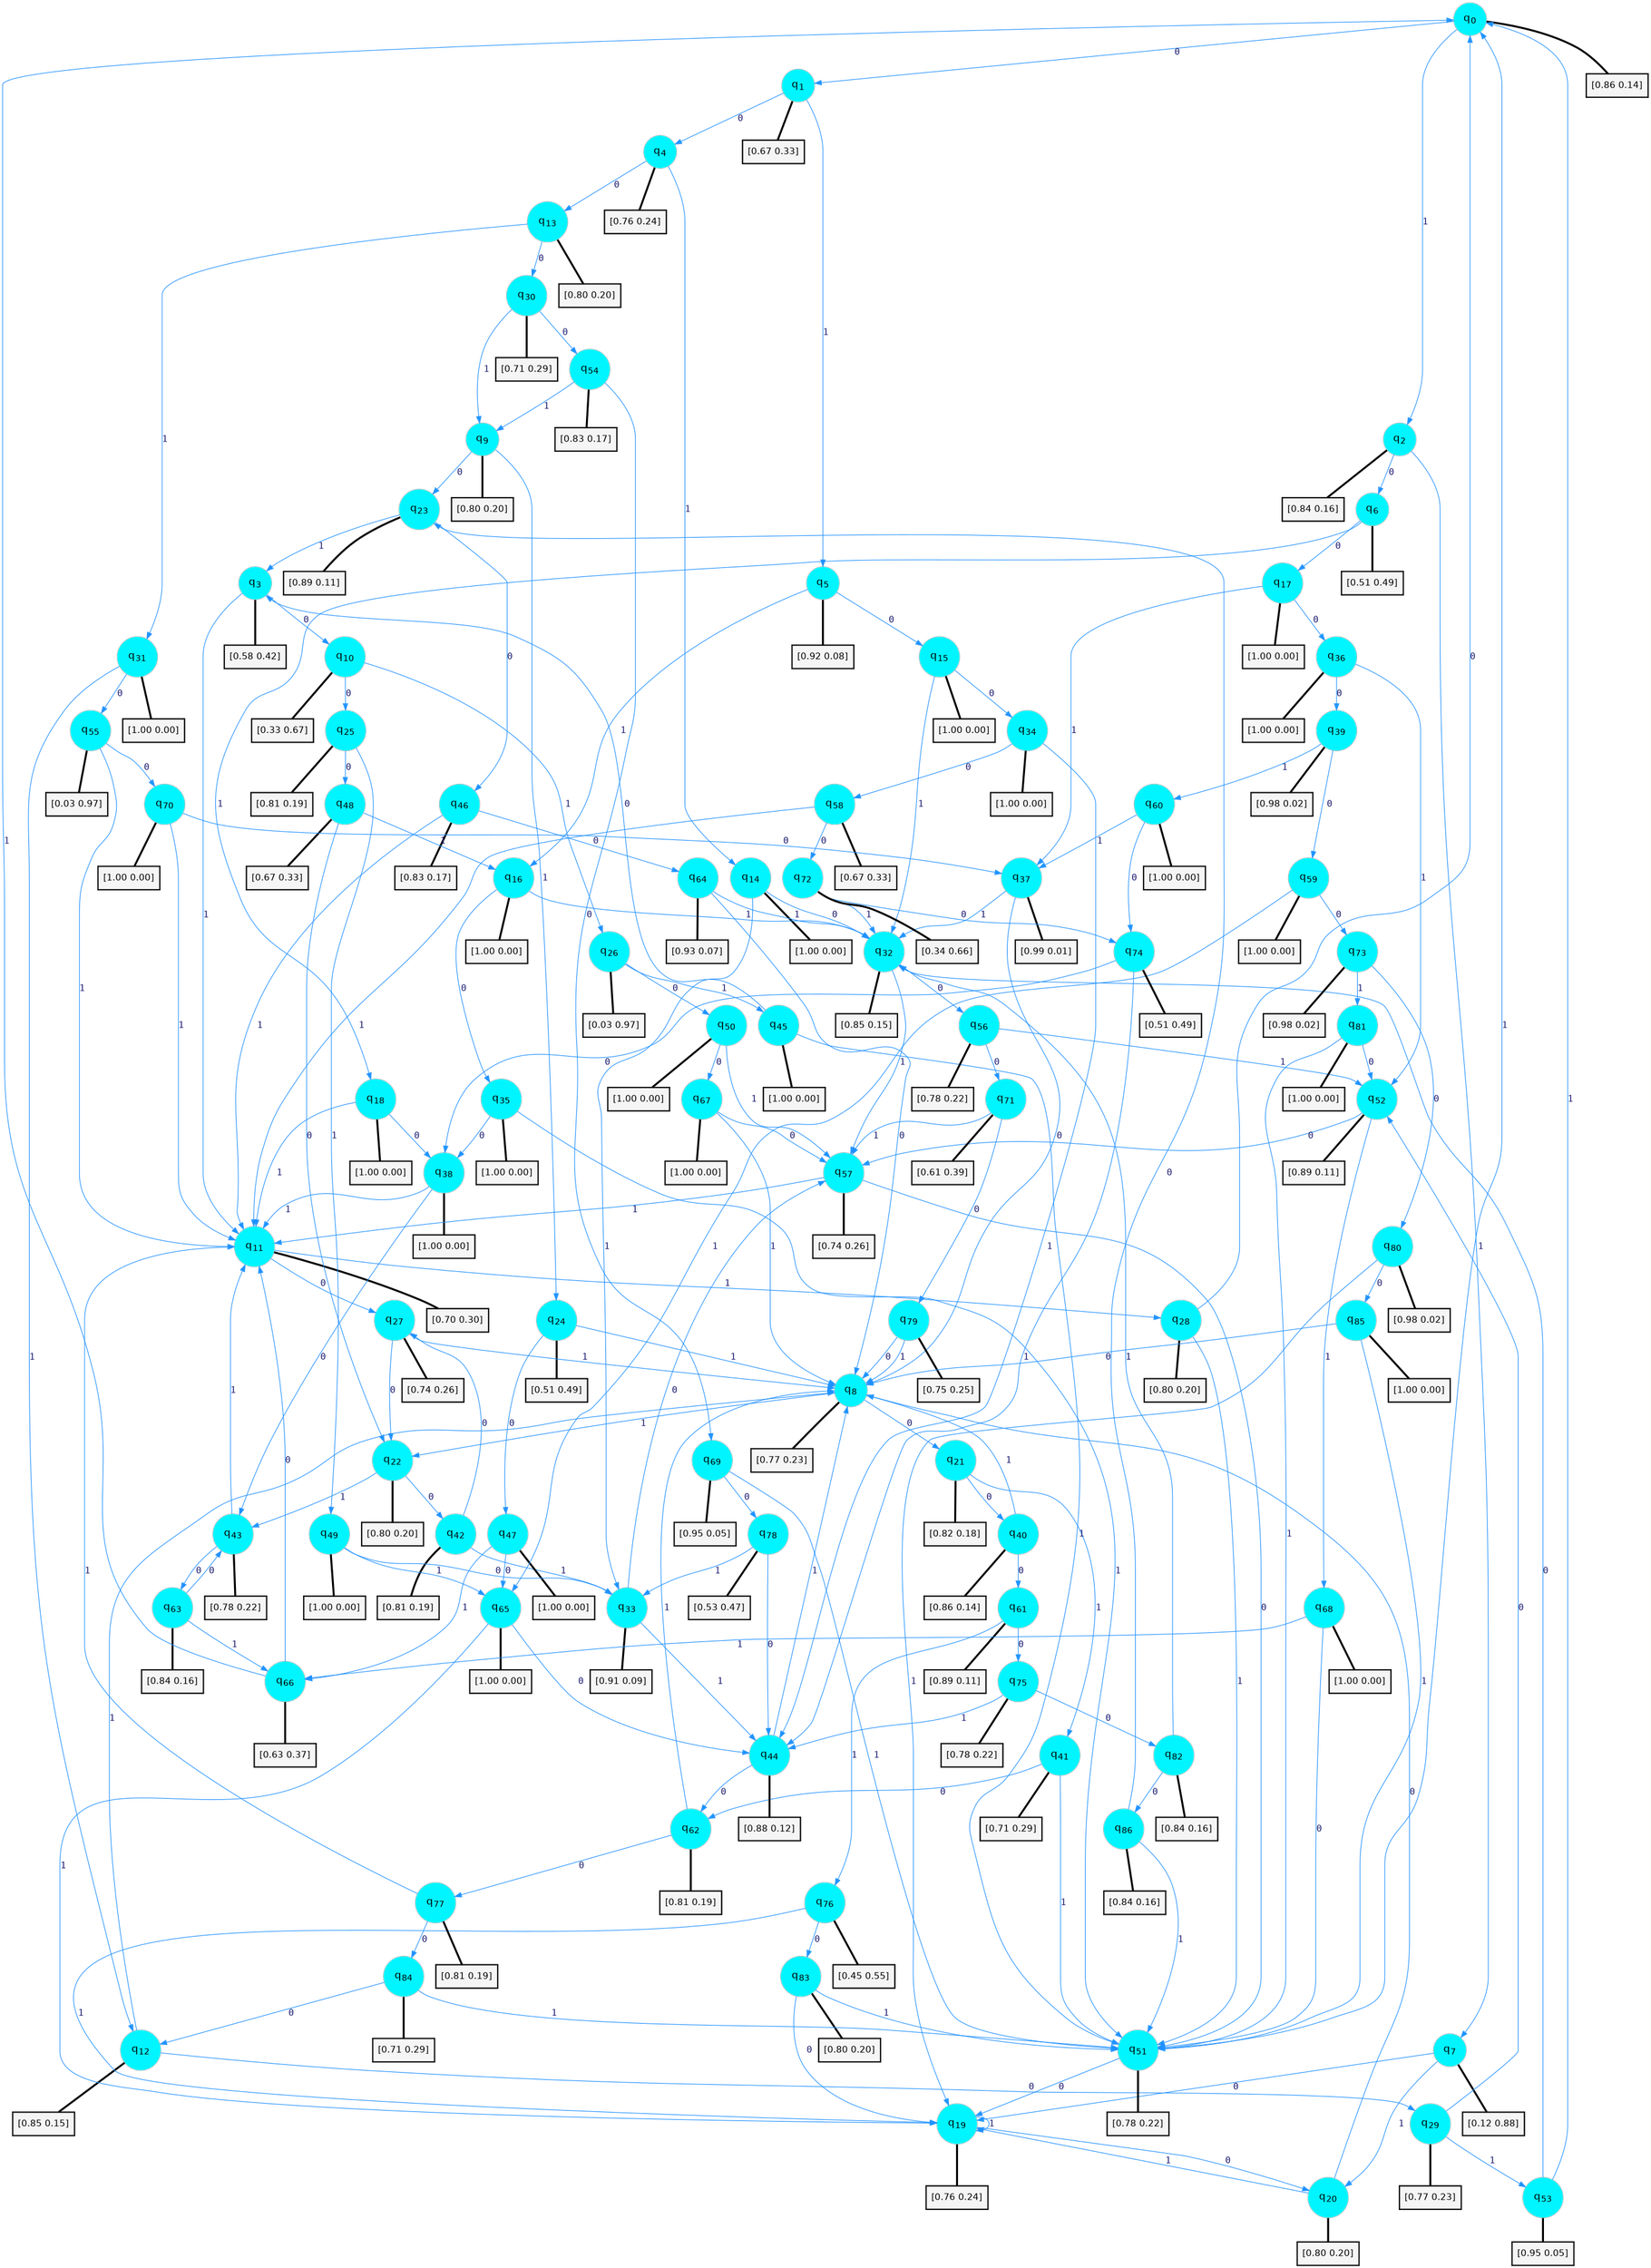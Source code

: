 digraph G {
graph [
bgcolor=transparent, dpi=300, rankdir=TD, size="40,25"];
node [
color=gray, fillcolor=turquoise1, fontcolor=black, fontname=Helvetica, fontsize=16, fontweight=bold, shape=circle, style=filled];
edge [
arrowsize=1, color=dodgerblue1, fontcolor=midnightblue, fontname=courier, fontweight=bold, penwidth=1, style=solid, weight=20];
0[label=<q<SUB>0</SUB>>];
1[label=<q<SUB>1</SUB>>];
2[label=<q<SUB>2</SUB>>];
3[label=<q<SUB>3</SUB>>];
4[label=<q<SUB>4</SUB>>];
5[label=<q<SUB>5</SUB>>];
6[label=<q<SUB>6</SUB>>];
7[label=<q<SUB>7</SUB>>];
8[label=<q<SUB>8</SUB>>];
9[label=<q<SUB>9</SUB>>];
10[label=<q<SUB>10</SUB>>];
11[label=<q<SUB>11</SUB>>];
12[label=<q<SUB>12</SUB>>];
13[label=<q<SUB>13</SUB>>];
14[label=<q<SUB>14</SUB>>];
15[label=<q<SUB>15</SUB>>];
16[label=<q<SUB>16</SUB>>];
17[label=<q<SUB>17</SUB>>];
18[label=<q<SUB>18</SUB>>];
19[label=<q<SUB>19</SUB>>];
20[label=<q<SUB>20</SUB>>];
21[label=<q<SUB>21</SUB>>];
22[label=<q<SUB>22</SUB>>];
23[label=<q<SUB>23</SUB>>];
24[label=<q<SUB>24</SUB>>];
25[label=<q<SUB>25</SUB>>];
26[label=<q<SUB>26</SUB>>];
27[label=<q<SUB>27</SUB>>];
28[label=<q<SUB>28</SUB>>];
29[label=<q<SUB>29</SUB>>];
30[label=<q<SUB>30</SUB>>];
31[label=<q<SUB>31</SUB>>];
32[label=<q<SUB>32</SUB>>];
33[label=<q<SUB>33</SUB>>];
34[label=<q<SUB>34</SUB>>];
35[label=<q<SUB>35</SUB>>];
36[label=<q<SUB>36</SUB>>];
37[label=<q<SUB>37</SUB>>];
38[label=<q<SUB>38</SUB>>];
39[label=<q<SUB>39</SUB>>];
40[label=<q<SUB>40</SUB>>];
41[label=<q<SUB>41</SUB>>];
42[label=<q<SUB>42</SUB>>];
43[label=<q<SUB>43</SUB>>];
44[label=<q<SUB>44</SUB>>];
45[label=<q<SUB>45</SUB>>];
46[label=<q<SUB>46</SUB>>];
47[label=<q<SUB>47</SUB>>];
48[label=<q<SUB>48</SUB>>];
49[label=<q<SUB>49</SUB>>];
50[label=<q<SUB>50</SUB>>];
51[label=<q<SUB>51</SUB>>];
52[label=<q<SUB>52</SUB>>];
53[label=<q<SUB>53</SUB>>];
54[label=<q<SUB>54</SUB>>];
55[label=<q<SUB>55</SUB>>];
56[label=<q<SUB>56</SUB>>];
57[label=<q<SUB>57</SUB>>];
58[label=<q<SUB>58</SUB>>];
59[label=<q<SUB>59</SUB>>];
60[label=<q<SUB>60</SUB>>];
61[label=<q<SUB>61</SUB>>];
62[label=<q<SUB>62</SUB>>];
63[label=<q<SUB>63</SUB>>];
64[label=<q<SUB>64</SUB>>];
65[label=<q<SUB>65</SUB>>];
66[label=<q<SUB>66</SUB>>];
67[label=<q<SUB>67</SUB>>];
68[label=<q<SUB>68</SUB>>];
69[label=<q<SUB>69</SUB>>];
70[label=<q<SUB>70</SUB>>];
71[label=<q<SUB>71</SUB>>];
72[label=<q<SUB>72</SUB>>];
73[label=<q<SUB>73</SUB>>];
74[label=<q<SUB>74</SUB>>];
75[label=<q<SUB>75</SUB>>];
76[label=<q<SUB>76</SUB>>];
77[label=<q<SUB>77</SUB>>];
78[label=<q<SUB>78</SUB>>];
79[label=<q<SUB>79</SUB>>];
80[label=<q<SUB>80</SUB>>];
81[label=<q<SUB>81</SUB>>];
82[label=<q<SUB>82</SUB>>];
83[label=<q<SUB>83</SUB>>];
84[label=<q<SUB>84</SUB>>];
85[label=<q<SUB>85</SUB>>];
86[label=<q<SUB>86</SUB>>];
87[label="[0.86 0.14]", shape=box,fontcolor=black, fontname=Helvetica, fontsize=14, penwidth=2, fillcolor=whitesmoke,color=black];
88[label="[0.67 0.33]", shape=box,fontcolor=black, fontname=Helvetica, fontsize=14, penwidth=2, fillcolor=whitesmoke,color=black];
89[label="[0.84 0.16]", shape=box,fontcolor=black, fontname=Helvetica, fontsize=14, penwidth=2, fillcolor=whitesmoke,color=black];
90[label="[0.58 0.42]", shape=box,fontcolor=black, fontname=Helvetica, fontsize=14, penwidth=2, fillcolor=whitesmoke,color=black];
91[label="[0.76 0.24]", shape=box,fontcolor=black, fontname=Helvetica, fontsize=14, penwidth=2, fillcolor=whitesmoke,color=black];
92[label="[0.92 0.08]", shape=box,fontcolor=black, fontname=Helvetica, fontsize=14, penwidth=2, fillcolor=whitesmoke,color=black];
93[label="[0.51 0.49]", shape=box,fontcolor=black, fontname=Helvetica, fontsize=14, penwidth=2, fillcolor=whitesmoke,color=black];
94[label="[0.12 0.88]", shape=box,fontcolor=black, fontname=Helvetica, fontsize=14, penwidth=2, fillcolor=whitesmoke,color=black];
95[label="[0.77 0.23]", shape=box,fontcolor=black, fontname=Helvetica, fontsize=14, penwidth=2, fillcolor=whitesmoke,color=black];
96[label="[0.80 0.20]", shape=box,fontcolor=black, fontname=Helvetica, fontsize=14, penwidth=2, fillcolor=whitesmoke,color=black];
97[label="[0.33 0.67]", shape=box,fontcolor=black, fontname=Helvetica, fontsize=14, penwidth=2, fillcolor=whitesmoke,color=black];
98[label="[0.70 0.30]", shape=box,fontcolor=black, fontname=Helvetica, fontsize=14, penwidth=2, fillcolor=whitesmoke,color=black];
99[label="[0.85 0.15]", shape=box,fontcolor=black, fontname=Helvetica, fontsize=14, penwidth=2, fillcolor=whitesmoke,color=black];
100[label="[0.80 0.20]", shape=box,fontcolor=black, fontname=Helvetica, fontsize=14, penwidth=2, fillcolor=whitesmoke,color=black];
101[label="[1.00 0.00]", shape=box,fontcolor=black, fontname=Helvetica, fontsize=14, penwidth=2, fillcolor=whitesmoke,color=black];
102[label="[1.00 0.00]", shape=box,fontcolor=black, fontname=Helvetica, fontsize=14, penwidth=2, fillcolor=whitesmoke,color=black];
103[label="[1.00 0.00]", shape=box,fontcolor=black, fontname=Helvetica, fontsize=14, penwidth=2, fillcolor=whitesmoke,color=black];
104[label="[1.00 0.00]", shape=box,fontcolor=black, fontname=Helvetica, fontsize=14, penwidth=2, fillcolor=whitesmoke,color=black];
105[label="[1.00 0.00]", shape=box,fontcolor=black, fontname=Helvetica, fontsize=14, penwidth=2, fillcolor=whitesmoke,color=black];
106[label="[0.76 0.24]", shape=box,fontcolor=black, fontname=Helvetica, fontsize=14, penwidth=2, fillcolor=whitesmoke,color=black];
107[label="[0.80 0.20]", shape=box,fontcolor=black, fontname=Helvetica, fontsize=14, penwidth=2, fillcolor=whitesmoke,color=black];
108[label="[0.82 0.18]", shape=box,fontcolor=black, fontname=Helvetica, fontsize=14, penwidth=2, fillcolor=whitesmoke,color=black];
109[label="[0.80 0.20]", shape=box,fontcolor=black, fontname=Helvetica, fontsize=14, penwidth=2, fillcolor=whitesmoke,color=black];
110[label="[0.89 0.11]", shape=box,fontcolor=black, fontname=Helvetica, fontsize=14, penwidth=2, fillcolor=whitesmoke,color=black];
111[label="[0.51 0.49]", shape=box,fontcolor=black, fontname=Helvetica, fontsize=14, penwidth=2, fillcolor=whitesmoke,color=black];
112[label="[0.81 0.19]", shape=box,fontcolor=black, fontname=Helvetica, fontsize=14, penwidth=2, fillcolor=whitesmoke,color=black];
113[label="[0.03 0.97]", shape=box,fontcolor=black, fontname=Helvetica, fontsize=14, penwidth=2, fillcolor=whitesmoke,color=black];
114[label="[0.74 0.26]", shape=box,fontcolor=black, fontname=Helvetica, fontsize=14, penwidth=2, fillcolor=whitesmoke,color=black];
115[label="[0.80 0.20]", shape=box,fontcolor=black, fontname=Helvetica, fontsize=14, penwidth=2, fillcolor=whitesmoke,color=black];
116[label="[0.77 0.23]", shape=box,fontcolor=black, fontname=Helvetica, fontsize=14, penwidth=2, fillcolor=whitesmoke,color=black];
117[label="[0.71 0.29]", shape=box,fontcolor=black, fontname=Helvetica, fontsize=14, penwidth=2, fillcolor=whitesmoke,color=black];
118[label="[1.00 0.00]", shape=box,fontcolor=black, fontname=Helvetica, fontsize=14, penwidth=2, fillcolor=whitesmoke,color=black];
119[label="[0.85 0.15]", shape=box,fontcolor=black, fontname=Helvetica, fontsize=14, penwidth=2, fillcolor=whitesmoke,color=black];
120[label="[0.91 0.09]", shape=box,fontcolor=black, fontname=Helvetica, fontsize=14, penwidth=2, fillcolor=whitesmoke,color=black];
121[label="[1.00 0.00]", shape=box,fontcolor=black, fontname=Helvetica, fontsize=14, penwidth=2, fillcolor=whitesmoke,color=black];
122[label="[1.00 0.00]", shape=box,fontcolor=black, fontname=Helvetica, fontsize=14, penwidth=2, fillcolor=whitesmoke,color=black];
123[label="[1.00 0.00]", shape=box,fontcolor=black, fontname=Helvetica, fontsize=14, penwidth=2, fillcolor=whitesmoke,color=black];
124[label="[0.99 0.01]", shape=box,fontcolor=black, fontname=Helvetica, fontsize=14, penwidth=2, fillcolor=whitesmoke,color=black];
125[label="[1.00 0.00]", shape=box,fontcolor=black, fontname=Helvetica, fontsize=14, penwidth=2, fillcolor=whitesmoke,color=black];
126[label="[0.98 0.02]", shape=box,fontcolor=black, fontname=Helvetica, fontsize=14, penwidth=2, fillcolor=whitesmoke,color=black];
127[label="[0.86 0.14]", shape=box,fontcolor=black, fontname=Helvetica, fontsize=14, penwidth=2, fillcolor=whitesmoke,color=black];
128[label="[0.71 0.29]", shape=box,fontcolor=black, fontname=Helvetica, fontsize=14, penwidth=2, fillcolor=whitesmoke,color=black];
129[label="[0.81 0.19]", shape=box,fontcolor=black, fontname=Helvetica, fontsize=14, penwidth=2, fillcolor=whitesmoke,color=black];
130[label="[0.78 0.22]", shape=box,fontcolor=black, fontname=Helvetica, fontsize=14, penwidth=2, fillcolor=whitesmoke,color=black];
131[label="[0.88 0.12]", shape=box,fontcolor=black, fontname=Helvetica, fontsize=14, penwidth=2, fillcolor=whitesmoke,color=black];
132[label="[1.00 0.00]", shape=box,fontcolor=black, fontname=Helvetica, fontsize=14, penwidth=2, fillcolor=whitesmoke,color=black];
133[label="[0.83 0.17]", shape=box,fontcolor=black, fontname=Helvetica, fontsize=14, penwidth=2, fillcolor=whitesmoke,color=black];
134[label="[1.00 0.00]", shape=box,fontcolor=black, fontname=Helvetica, fontsize=14, penwidth=2, fillcolor=whitesmoke,color=black];
135[label="[0.67 0.33]", shape=box,fontcolor=black, fontname=Helvetica, fontsize=14, penwidth=2, fillcolor=whitesmoke,color=black];
136[label="[1.00 0.00]", shape=box,fontcolor=black, fontname=Helvetica, fontsize=14, penwidth=2, fillcolor=whitesmoke,color=black];
137[label="[1.00 0.00]", shape=box,fontcolor=black, fontname=Helvetica, fontsize=14, penwidth=2, fillcolor=whitesmoke,color=black];
138[label="[0.78 0.22]", shape=box,fontcolor=black, fontname=Helvetica, fontsize=14, penwidth=2, fillcolor=whitesmoke,color=black];
139[label="[0.89 0.11]", shape=box,fontcolor=black, fontname=Helvetica, fontsize=14, penwidth=2, fillcolor=whitesmoke,color=black];
140[label="[0.95 0.05]", shape=box,fontcolor=black, fontname=Helvetica, fontsize=14, penwidth=2, fillcolor=whitesmoke,color=black];
141[label="[0.83 0.17]", shape=box,fontcolor=black, fontname=Helvetica, fontsize=14, penwidth=2, fillcolor=whitesmoke,color=black];
142[label="[0.03 0.97]", shape=box,fontcolor=black, fontname=Helvetica, fontsize=14, penwidth=2, fillcolor=whitesmoke,color=black];
143[label="[0.78 0.22]", shape=box,fontcolor=black, fontname=Helvetica, fontsize=14, penwidth=2, fillcolor=whitesmoke,color=black];
144[label="[0.74 0.26]", shape=box,fontcolor=black, fontname=Helvetica, fontsize=14, penwidth=2, fillcolor=whitesmoke,color=black];
145[label="[0.67 0.33]", shape=box,fontcolor=black, fontname=Helvetica, fontsize=14, penwidth=2, fillcolor=whitesmoke,color=black];
146[label="[1.00 0.00]", shape=box,fontcolor=black, fontname=Helvetica, fontsize=14, penwidth=2, fillcolor=whitesmoke,color=black];
147[label="[1.00 0.00]", shape=box,fontcolor=black, fontname=Helvetica, fontsize=14, penwidth=2, fillcolor=whitesmoke,color=black];
148[label="[0.89 0.11]", shape=box,fontcolor=black, fontname=Helvetica, fontsize=14, penwidth=2, fillcolor=whitesmoke,color=black];
149[label="[0.81 0.19]", shape=box,fontcolor=black, fontname=Helvetica, fontsize=14, penwidth=2, fillcolor=whitesmoke,color=black];
150[label="[0.84 0.16]", shape=box,fontcolor=black, fontname=Helvetica, fontsize=14, penwidth=2, fillcolor=whitesmoke,color=black];
151[label="[0.93 0.07]", shape=box,fontcolor=black, fontname=Helvetica, fontsize=14, penwidth=2, fillcolor=whitesmoke,color=black];
152[label="[1.00 0.00]", shape=box,fontcolor=black, fontname=Helvetica, fontsize=14, penwidth=2, fillcolor=whitesmoke,color=black];
153[label="[0.63 0.37]", shape=box,fontcolor=black, fontname=Helvetica, fontsize=14, penwidth=2, fillcolor=whitesmoke,color=black];
154[label="[1.00 0.00]", shape=box,fontcolor=black, fontname=Helvetica, fontsize=14, penwidth=2, fillcolor=whitesmoke,color=black];
155[label="[1.00 0.00]", shape=box,fontcolor=black, fontname=Helvetica, fontsize=14, penwidth=2, fillcolor=whitesmoke,color=black];
156[label="[0.95 0.05]", shape=box,fontcolor=black, fontname=Helvetica, fontsize=14, penwidth=2, fillcolor=whitesmoke,color=black];
157[label="[1.00 0.00]", shape=box,fontcolor=black, fontname=Helvetica, fontsize=14, penwidth=2, fillcolor=whitesmoke,color=black];
158[label="[0.61 0.39]", shape=box,fontcolor=black, fontname=Helvetica, fontsize=14, penwidth=2, fillcolor=whitesmoke,color=black];
159[label="[0.34 0.66]", shape=box,fontcolor=black, fontname=Helvetica, fontsize=14, penwidth=2, fillcolor=whitesmoke,color=black];
160[label="[0.98 0.02]", shape=box,fontcolor=black, fontname=Helvetica, fontsize=14, penwidth=2, fillcolor=whitesmoke,color=black];
161[label="[0.51 0.49]", shape=box,fontcolor=black, fontname=Helvetica, fontsize=14, penwidth=2, fillcolor=whitesmoke,color=black];
162[label="[0.78 0.22]", shape=box,fontcolor=black, fontname=Helvetica, fontsize=14, penwidth=2, fillcolor=whitesmoke,color=black];
163[label="[0.45 0.55]", shape=box,fontcolor=black, fontname=Helvetica, fontsize=14, penwidth=2, fillcolor=whitesmoke,color=black];
164[label="[0.81 0.19]", shape=box,fontcolor=black, fontname=Helvetica, fontsize=14, penwidth=2, fillcolor=whitesmoke,color=black];
165[label="[0.53 0.47]", shape=box,fontcolor=black, fontname=Helvetica, fontsize=14, penwidth=2, fillcolor=whitesmoke,color=black];
166[label="[0.75 0.25]", shape=box,fontcolor=black, fontname=Helvetica, fontsize=14, penwidth=2, fillcolor=whitesmoke,color=black];
167[label="[0.98 0.02]", shape=box,fontcolor=black, fontname=Helvetica, fontsize=14, penwidth=2, fillcolor=whitesmoke,color=black];
168[label="[1.00 0.00]", shape=box,fontcolor=black, fontname=Helvetica, fontsize=14, penwidth=2, fillcolor=whitesmoke,color=black];
169[label="[0.84 0.16]", shape=box,fontcolor=black, fontname=Helvetica, fontsize=14, penwidth=2, fillcolor=whitesmoke,color=black];
170[label="[0.80 0.20]", shape=box,fontcolor=black, fontname=Helvetica, fontsize=14, penwidth=2, fillcolor=whitesmoke,color=black];
171[label="[0.71 0.29]", shape=box,fontcolor=black, fontname=Helvetica, fontsize=14, penwidth=2, fillcolor=whitesmoke,color=black];
172[label="[1.00 0.00]", shape=box,fontcolor=black, fontname=Helvetica, fontsize=14, penwidth=2, fillcolor=whitesmoke,color=black];
173[label="[0.84 0.16]", shape=box,fontcolor=black, fontname=Helvetica, fontsize=14, penwidth=2, fillcolor=whitesmoke,color=black];
0->1 [label=0];
0->2 [label=1];
0->87 [arrowhead=none, penwidth=3,color=black];
1->4 [label=0];
1->5 [label=1];
1->88 [arrowhead=none, penwidth=3,color=black];
2->6 [label=0];
2->7 [label=1];
2->89 [arrowhead=none, penwidth=3,color=black];
3->10 [label=0];
3->11 [label=1];
3->90 [arrowhead=none, penwidth=3,color=black];
4->13 [label=0];
4->14 [label=1];
4->91 [arrowhead=none, penwidth=3,color=black];
5->15 [label=0];
5->16 [label=1];
5->92 [arrowhead=none, penwidth=3,color=black];
6->17 [label=0];
6->18 [label=1];
6->93 [arrowhead=none, penwidth=3,color=black];
7->19 [label=0];
7->20 [label=1];
7->94 [arrowhead=none, penwidth=3,color=black];
8->21 [label=0];
8->22 [label=1];
8->95 [arrowhead=none, penwidth=3,color=black];
9->23 [label=0];
9->24 [label=1];
9->96 [arrowhead=none, penwidth=3,color=black];
10->25 [label=0];
10->26 [label=1];
10->97 [arrowhead=none, penwidth=3,color=black];
11->27 [label=0];
11->28 [label=1];
11->98 [arrowhead=none, penwidth=3,color=black];
12->29 [label=0];
12->8 [label=1];
12->99 [arrowhead=none, penwidth=3,color=black];
13->30 [label=0];
13->31 [label=1];
13->100 [arrowhead=none, penwidth=3,color=black];
14->32 [label=0];
14->33 [label=1];
14->101 [arrowhead=none, penwidth=3,color=black];
15->34 [label=0];
15->32 [label=1];
15->102 [arrowhead=none, penwidth=3,color=black];
16->35 [label=0];
16->32 [label=1];
16->103 [arrowhead=none, penwidth=3,color=black];
17->36 [label=0];
17->37 [label=1];
17->104 [arrowhead=none, penwidth=3,color=black];
18->38 [label=0];
18->11 [label=1];
18->105 [arrowhead=none, penwidth=3,color=black];
19->20 [label=0];
19->19 [label=1];
19->106 [arrowhead=none, penwidth=3,color=black];
20->8 [label=0];
20->19 [label=1];
20->107 [arrowhead=none, penwidth=3,color=black];
21->40 [label=0];
21->41 [label=1];
21->108 [arrowhead=none, penwidth=3,color=black];
22->42 [label=0];
22->43 [label=1];
22->109 [arrowhead=none, penwidth=3,color=black];
23->46 [label=0];
23->3 [label=1];
23->110 [arrowhead=none, penwidth=3,color=black];
24->47 [label=0];
24->8 [label=1];
24->111 [arrowhead=none, penwidth=3,color=black];
25->48 [label=0];
25->49 [label=1];
25->112 [arrowhead=none, penwidth=3,color=black];
26->50 [label=0];
26->45 [label=1];
26->113 [arrowhead=none, penwidth=3,color=black];
27->22 [label=0];
27->8 [label=1];
27->114 [arrowhead=none, penwidth=3,color=black];
28->0 [label=0];
28->51 [label=1];
28->115 [arrowhead=none, penwidth=3,color=black];
29->52 [label=0];
29->53 [label=1];
29->116 [arrowhead=none, penwidth=3,color=black];
30->54 [label=0];
30->9 [label=1];
30->117 [arrowhead=none, penwidth=3,color=black];
31->55 [label=0];
31->12 [label=1];
31->118 [arrowhead=none, penwidth=3,color=black];
32->56 [label=0];
32->57 [label=1];
32->119 [arrowhead=none, penwidth=3,color=black];
33->57 [label=0];
33->44 [label=1];
33->120 [arrowhead=none, penwidth=3,color=black];
34->58 [label=0];
34->44 [label=1];
34->121 [arrowhead=none, penwidth=3,color=black];
35->38 [label=0];
35->51 [label=1];
35->122 [arrowhead=none, penwidth=3,color=black];
36->39 [label=0];
36->52 [label=1];
36->123 [arrowhead=none, penwidth=3,color=black];
37->8 [label=0];
37->32 [label=1];
37->124 [arrowhead=none, penwidth=3,color=black];
38->43 [label=0];
38->11 [label=1];
38->125 [arrowhead=none, penwidth=3,color=black];
39->59 [label=0];
39->60 [label=1];
39->126 [arrowhead=none, penwidth=3,color=black];
40->61 [label=0];
40->8 [label=1];
40->127 [arrowhead=none, penwidth=3,color=black];
41->62 [label=0];
41->51 [label=1];
41->128 [arrowhead=none, penwidth=3,color=black];
42->27 [label=0];
42->33 [label=1];
42->129 [arrowhead=none, penwidth=3,color=black];
43->63 [label=0];
43->11 [label=1];
43->130 [arrowhead=none, penwidth=3,color=black];
44->62 [label=0];
44->8 [label=1];
44->131 [arrowhead=none, penwidth=3,color=black];
45->3 [label=0];
45->51 [label=1];
45->132 [arrowhead=none, penwidth=3,color=black];
46->64 [label=0];
46->11 [label=1];
46->133 [arrowhead=none, penwidth=3,color=black];
47->65 [label=0];
47->66 [label=1];
47->134 [arrowhead=none, penwidth=3,color=black];
48->22 [label=0];
48->16 [label=1];
48->135 [arrowhead=none, penwidth=3,color=black];
49->33 [label=0];
49->65 [label=1];
49->136 [arrowhead=none, penwidth=3,color=black];
50->67 [label=0];
50->57 [label=1];
50->137 [arrowhead=none, penwidth=3,color=black];
51->19 [label=0];
51->0 [label=1];
51->138 [arrowhead=none, penwidth=3,color=black];
52->57 [label=0];
52->68 [label=1];
52->139 [arrowhead=none, penwidth=3,color=black];
53->32 [label=0];
53->0 [label=1];
53->140 [arrowhead=none, penwidth=3,color=black];
54->69 [label=0];
54->9 [label=1];
54->141 [arrowhead=none, penwidth=3,color=black];
55->70 [label=0];
55->11 [label=1];
55->142 [arrowhead=none, penwidth=3,color=black];
56->71 [label=0];
56->52 [label=1];
56->143 [arrowhead=none, penwidth=3,color=black];
57->51 [label=0];
57->11 [label=1];
57->144 [arrowhead=none, penwidth=3,color=black];
58->72 [label=0];
58->11 [label=1];
58->145 [arrowhead=none, penwidth=3,color=black];
59->73 [label=0];
59->65 [label=1];
59->146 [arrowhead=none, penwidth=3,color=black];
60->74 [label=0];
60->37 [label=1];
60->147 [arrowhead=none, penwidth=3,color=black];
61->75 [label=0];
61->76 [label=1];
61->148 [arrowhead=none, penwidth=3,color=black];
62->77 [label=0];
62->8 [label=1];
62->149 [arrowhead=none, penwidth=3,color=black];
63->43 [label=0];
63->66 [label=1];
63->150 [arrowhead=none, penwidth=3,color=black];
64->8 [label=0];
64->32 [label=1];
64->151 [arrowhead=none, penwidth=3,color=black];
65->44 [label=0];
65->19 [label=1];
65->152 [arrowhead=none, penwidth=3,color=black];
66->11 [label=0];
66->0 [label=1];
66->153 [arrowhead=none, penwidth=3,color=black];
67->57 [label=0];
67->8 [label=1];
67->154 [arrowhead=none, penwidth=3,color=black];
68->51 [label=0];
68->66 [label=1];
68->155 [arrowhead=none, penwidth=3,color=black];
69->78 [label=0];
69->51 [label=1];
69->156 [arrowhead=none, penwidth=3,color=black];
70->37 [label=0];
70->11 [label=1];
70->157 [arrowhead=none, penwidth=3,color=black];
71->79 [label=0];
71->57 [label=1];
71->158 [arrowhead=none, penwidth=3,color=black];
72->74 [label=0];
72->32 [label=1];
72->159 [arrowhead=none, penwidth=3,color=black];
73->80 [label=0];
73->81 [label=1];
73->160 [arrowhead=none, penwidth=3,color=black];
74->38 [label=0];
74->44 [label=1];
74->161 [arrowhead=none, penwidth=3,color=black];
75->82 [label=0];
75->44 [label=1];
75->162 [arrowhead=none, penwidth=3,color=black];
76->83 [label=0];
76->19 [label=1];
76->163 [arrowhead=none, penwidth=3,color=black];
77->84 [label=0];
77->11 [label=1];
77->164 [arrowhead=none, penwidth=3,color=black];
78->44 [label=0];
78->33 [label=1];
78->165 [arrowhead=none, penwidth=3,color=black];
79->8 [label=0];
79->8 [label=1];
79->166 [arrowhead=none, penwidth=3,color=black];
80->85 [label=0];
80->19 [label=1];
80->167 [arrowhead=none, penwidth=3,color=black];
81->52 [label=0];
81->51 [label=1];
81->168 [arrowhead=none, penwidth=3,color=black];
82->86 [label=0];
82->32 [label=1];
82->169 [arrowhead=none, penwidth=3,color=black];
83->19 [label=0];
83->51 [label=1];
83->170 [arrowhead=none, penwidth=3,color=black];
84->12 [label=0];
84->51 [label=1];
84->171 [arrowhead=none, penwidth=3,color=black];
85->8 [label=0];
85->51 [label=1];
85->172 [arrowhead=none, penwidth=3,color=black];
86->23 [label=0];
86->51 [label=1];
86->173 [arrowhead=none, penwidth=3,color=black];
}
